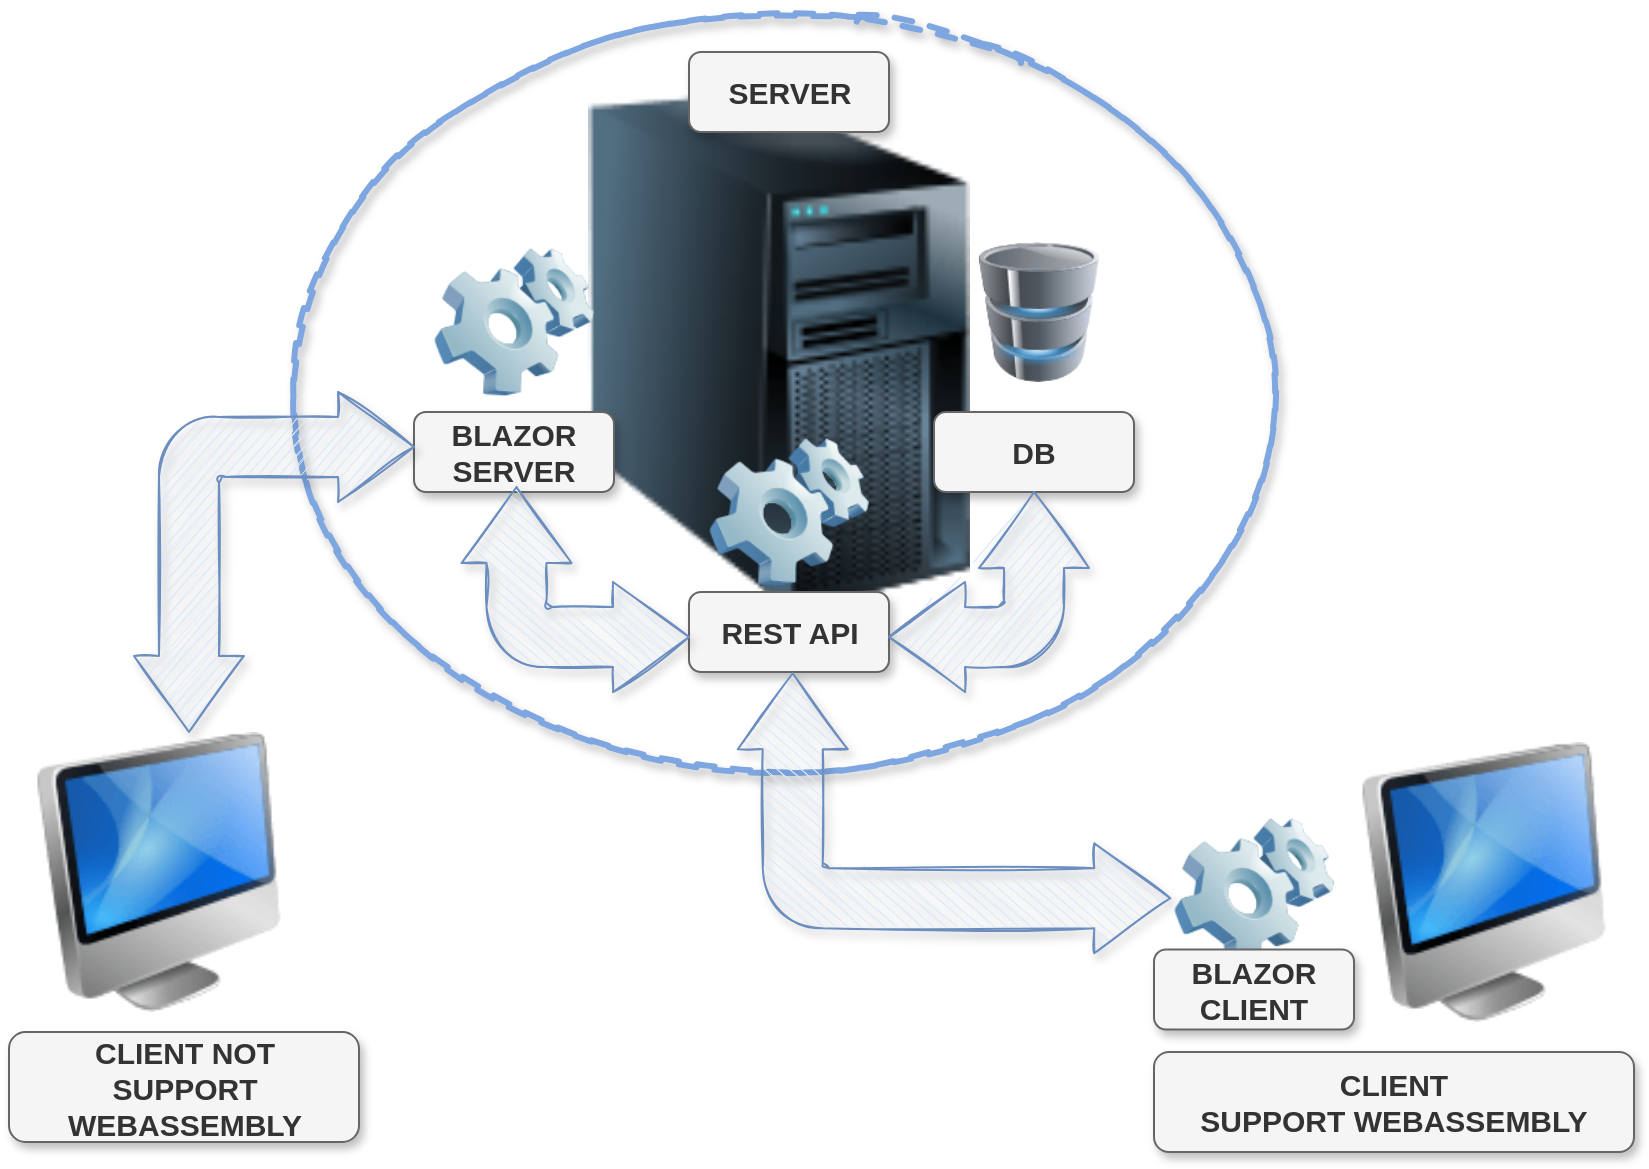 <mxfile>
    <diagram id="Kv4MYkpA3vWenqRkuPcP" name="REST API FOR WEBASSEMBLY">
        <mxGraphModel dx="1088" dy="426" grid="1" gridSize="10" guides="1" tooltips="1" connect="1" arrows="1" fold="1" page="1" pageScale="1" pageWidth="850" pageHeight="1100" math="0" shadow="0">
            <root>
                <mxCell id="0"/>
                <mxCell id="1" parent="0"/>
                <mxCell id="VI5JiMWZkpfzppqIcCjn-1" value="" style="image;html=1;image=img/lib/clip_art/computers/iMac_128x128.png" parent="1" vertex="1">
                    <mxGeometry x="690" y="375" width="150" height="140" as="geometry"/>
                </mxCell>
                <mxCell id="T3La45gBi7keb8O9GwxS-22" value="Attribute" style="ellipse;whiteSpace=wrap;html=1;align=center;fontColor=none;noLabel=1;fillColor=none;strokeWidth=3;dashed=1;strokeColor=#7EA6E0;shadow=1;sketch=1;" parent="1" vertex="1">
                    <mxGeometry x="160" y="10" width="510" height="380" as="geometry"/>
                </mxCell>
                <mxCell id="T3La45gBi7keb8O9GwxS-2" value="" style="image;html=1;image=img/lib/clip_art/computers/Database_128x128.png" parent="1" vertex="1">
                    <mxGeometry x="510" y="125" width="65" height="70" as="geometry"/>
                </mxCell>
                <mxCell id="T3La45gBi7keb8O9GwxS-3" value="" style="image;html=1;image=img/lib/clip_art/computers/Server_Tower_128x128.png" parent="1" vertex="1">
                    <mxGeometry x="257.5" y="50" width="310" height="260" as="geometry"/>
                </mxCell>
                <mxCell id="T3La45gBi7keb8O9GwxS-7" value="" style="image;html=1;image=img/lib/clip_art/computers/Software_128x128.png" parent="1" vertex="1">
                    <mxGeometry x="240" y="125" width="80" height="80" as="geometry"/>
                </mxCell>
                <mxCell id="T3La45gBi7keb8O9GwxS-8" value="" style="image;html=1;image=img/lib/clip_art/computers/Software_128x128.png" parent="1" vertex="1">
                    <mxGeometry x="610" y="410" width="80" height="80" as="geometry"/>
                </mxCell>
                <mxCell id="T3La45gBi7keb8O9GwxS-11" value="" style="image;html=1;image=img/lib/clip_art/computers/Software_128x128.png" parent="1" vertex="1">
                    <mxGeometry x="377.5" y="220" width="80" height="80" as="geometry"/>
                </mxCell>
                <mxCell id="T3La45gBi7keb8O9GwxS-12" value="DB" style="whiteSpace=wrap;html=1;align=center;fillColor=#f5f5f5;strokeColor=#666666;rounded=1;shadow=1;glass=0;sketch=0;fontStyle=1;fontSize=15;fontColor=#333333;" parent="1" vertex="1">
                    <mxGeometry x="490" y="210" width="100" height="40" as="geometry"/>
                </mxCell>
                <mxCell id="T3La45gBi7keb8O9GwxS-13" value="REST API" style="whiteSpace=wrap;html=1;align=center;fillColor=#f5f5f5;strokeColor=#666666;rounded=1;shadow=1;glass=0;sketch=0;fontStyle=1;fontSize=15;fontColor=#333333;" parent="1" vertex="1">
                    <mxGeometry x="367.5" y="300" width="100" height="40" as="geometry"/>
                </mxCell>
                <mxCell id="T3La45gBi7keb8O9GwxS-14" value="BLAZOR CLIENT" style="whiteSpace=wrap;html=1;align=center;fillColor=#f5f5f5;strokeColor=#666666;rounded=1;shadow=1;glass=0;sketch=0;fontStyle=1;fontSize=15;fontColor=#333333;" parent="1" vertex="1">
                    <mxGeometry x="600" y="478.75" width="100" height="40" as="geometry"/>
                </mxCell>
                <mxCell id="T3La45gBi7keb8O9GwxS-15" value="BLAZOR SERVER" style="whiteSpace=wrap;html=1;align=center;fillColor=#f5f5f5;strokeColor=#666666;rounded=1;shadow=1;glass=0;sketch=0;fontStyle=1;fontSize=15;fontColor=#333333;" parent="1" vertex="1">
                    <mxGeometry x="230" y="210" width="100" height="40" as="geometry"/>
                </mxCell>
                <mxCell id="T3La45gBi7keb8O9GwxS-16" value="CLIENT NOT&lt;br style=&quot;font-size: 15px;&quot;&gt;SUPPORT WEBASSEMBLY" style="whiteSpace=wrap;html=1;align=center;fillColor=#f5f5f5;strokeColor=#666666;rounded=1;shadow=1;glass=0;sketch=0;fontStyle=1;fontSize=15;fontColor=#333333;" parent="1" vertex="1">
                    <mxGeometry x="27.5" y="520" width="175" height="55" as="geometry"/>
                </mxCell>
                <mxCell id="T3La45gBi7keb8O9GwxS-17" value="CLIENT&lt;br style=&quot;font-size: 15px;&quot;&gt;SUPPORT WEBASSEMBLY" style="whiteSpace=wrap;html=1;align=center;fillColor=#f5f5f5;strokeColor=#666666;rounded=1;shadow=1;glass=0;sketch=0;fontStyle=1;fontSize=15;fontColor=#333333;" parent="1" vertex="1">
                    <mxGeometry x="600" y="530" width="240" height="50" as="geometry"/>
                </mxCell>
                <mxCell id="T3La45gBi7keb8O9GwxS-19" value="SERVER" style="whiteSpace=wrap;html=1;align=center;fillColor=#f5f5f5;strokeColor=#666666;rounded=1;shadow=1;glass=0;sketch=0;fontStyle=1;fontSize=15;fontColor=#333333;" parent="1" vertex="1">
                    <mxGeometry x="367.5" y="30" width="100" height="40" as="geometry"/>
                </mxCell>
                <mxCell id="T3La45gBi7keb8O9GwxS-25" value="" style="html=1;shadow=1;dashed=0;align=center;verticalAlign=middle;shape=mxgraph.arrows2.bendDoubleArrow;dy=15;dx=38;arrowHead=55;rounded=1;fillColor=#dae8fc;rotation=-180;sketch=1;strokeColor=#6c8ebf;gradientColor=none;" parent="1" vertex="1">
                    <mxGeometry x="467.5" y="250" width="100" height="100" as="geometry"/>
                </mxCell>
                <mxCell id="T3La45gBi7keb8O9GwxS-26" value="" style="html=1;shadow=1;dashed=0;align=center;verticalAlign=middle;shape=mxgraph.arrows2.bendDoubleArrow;dy=15;dx=38;arrowHead=55;rounded=1;fillColor=#dae8fc;rotation=-90;sketch=1;strokeColor=#6c8ebf;gradientColor=none;" parent="1" vertex="1">
                    <mxGeometry x="259.38" y="241.88" width="102.5" height="113.75" as="geometry"/>
                </mxCell>
                <mxCell id="T3La45gBi7keb8O9GwxS-28" value="" style="html=1;shadow=1;dashed=0;align=center;verticalAlign=middle;shape=mxgraph.arrows2.bendDoubleArrow;dy=15;dx=38;arrowHead=55;rounded=1;fillColor=#dae8fc;rotation=-90;sketch=1;strokeColor=#6c8ebf;gradientColor=none;" parent="1" vertex="1">
                    <mxGeometry x="430" y="302.5" width="140" height="216.25" as="geometry"/>
                </mxCell>
                <mxCell id="T3La45gBi7keb8O9GwxS-29" value="" style="html=1;shadow=1;dashed=0;align=center;verticalAlign=middle;shape=mxgraph.arrows2.bendDoubleArrow;dy=15;dx=38;arrowHead=55;rounded=1;fillColor=#dae8fc;rotation=0;sketch=1;strokeColor=#6c8ebf;gradientColor=none;" parent="1" vertex="1">
                    <mxGeometry x="90" y="200" width="140" height="170" as="geometry"/>
                </mxCell>
                <mxCell id="2" value="" style="image;html=1;image=img/lib/clip_art/computers/iMac_128x128.png" vertex="1" parent="1">
                    <mxGeometry x="27.5" y="370" width="150" height="140" as="geometry"/>
                </mxCell>
            </root>
        </mxGraphModel>
    </diagram>
</mxfile>